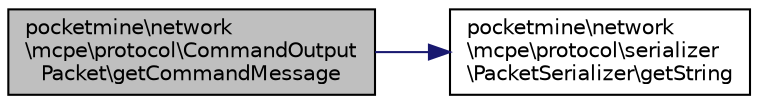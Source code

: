 digraph "pocketmine\network\mcpe\protocol\CommandOutputPacket\getCommandMessage"
{
 // INTERACTIVE_SVG=YES
 // LATEX_PDF_SIZE
  edge [fontname="Helvetica",fontsize="10",labelfontname="Helvetica",labelfontsize="10"];
  node [fontname="Helvetica",fontsize="10",shape=record];
  rankdir="LR";
  Node1 [label="pocketmine\\network\l\\mcpe\\protocol\\CommandOutput\lPacket\\getCommandMessage",height=0.2,width=0.4,color="black", fillcolor="grey75", style="filled", fontcolor="black",tooltip=" "];
  Node1 -> Node2 [color="midnightblue",fontsize="10",style="solid",fontname="Helvetica"];
  Node2 [label="pocketmine\\network\l\\mcpe\\protocol\\serializer\l\\PacketSerializer\\getString",height=0.2,width=0.4,color="black", fillcolor="white", style="filled",URL="$d9/d4e/classpocketmine_1_1network_1_1mcpe_1_1protocol_1_1serializer_1_1_packet_serializer.html#ae1bedf1a79e26eb799fe8e50026560c4",tooltip=" "];
}

